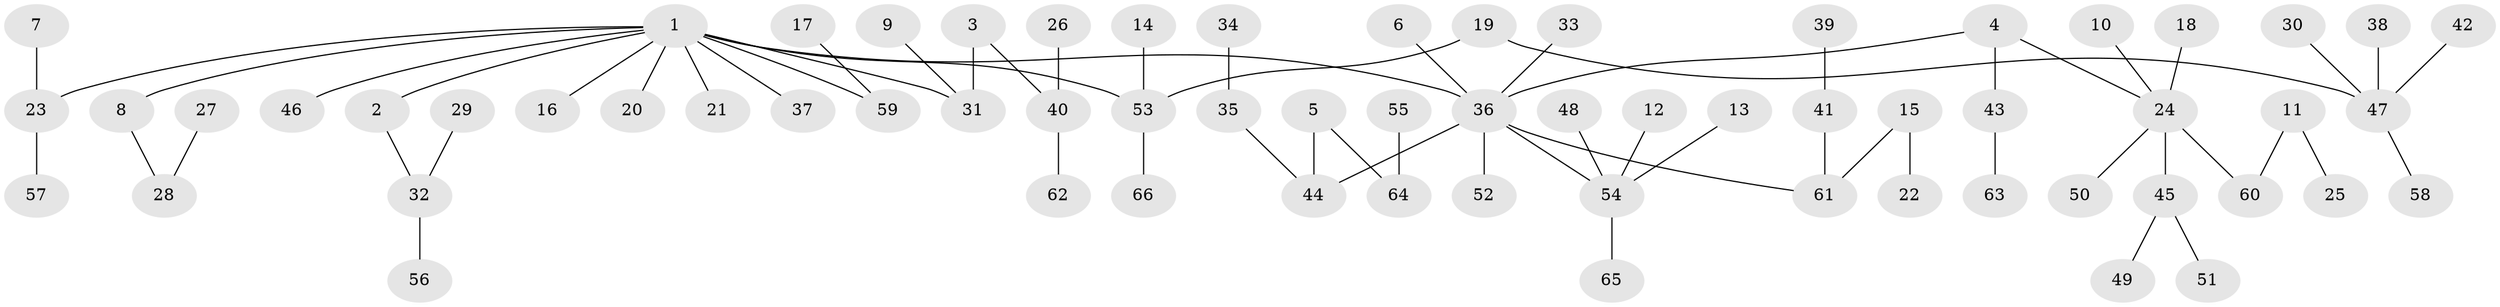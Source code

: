 // original degree distribution, {6: 0.022727272727272728, 3: 0.11363636363636363, 7: 0.015151515151515152, 4: 0.07575757575757576, 2: 0.23484848484848486, 1: 0.5151515151515151, 5: 0.022727272727272728}
// Generated by graph-tools (version 1.1) at 2025/26/03/09/25 03:26:32]
// undirected, 66 vertices, 65 edges
graph export_dot {
graph [start="1"]
  node [color=gray90,style=filled];
  1;
  2;
  3;
  4;
  5;
  6;
  7;
  8;
  9;
  10;
  11;
  12;
  13;
  14;
  15;
  16;
  17;
  18;
  19;
  20;
  21;
  22;
  23;
  24;
  25;
  26;
  27;
  28;
  29;
  30;
  31;
  32;
  33;
  34;
  35;
  36;
  37;
  38;
  39;
  40;
  41;
  42;
  43;
  44;
  45;
  46;
  47;
  48;
  49;
  50;
  51;
  52;
  53;
  54;
  55;
  56;
  57;
  58;
  59;
  60;
  61;
  62;
  63;
  64;
  65;
  66;
  1 -- 2 [weight=1.0];
  1 -- 8 [weight=1.0];
  1 -- 16 [weight=1.0];
  1 -- 20 [weight=1.0];
  1 -- 21 [weight=1.0];
  1 -- 23 [weight=1.0];
  1 -- 31 [weight=1.0];
  1 -- 36 [weight=1.0];
  1 -- 37 [weight=1.0];
  1 -- 46 [weight=1.0];
  1 -- 53 [weight=1.0];
  1 -- 59 [weight=1.0];
  2 -- 32 [weight=1.0];
  3 -- 31 [weight=1.0];
  3 -- 40 [weight=1.0];
  4 -- 24 [weight=1.0];
  4 -- 36 [weight=1.0];
  4 -- 43 [weight=1.0];
  5 -- 44 [weight=1.0];
  5 -- 64 [weight=1.0];
  6 -- 36 [weight=1.0];
  7 -- 23 [weight=1.0];
  8 -- 28 [weight=1.0];
  9 -- 31 [weight=1.0];
  10 -- 24 [weight=1.0];
  11 -- 25 [weight=1.0];
  11 -- 60 [weight=1.0];
  12 -- 54 [weight=1.0];
  13 -- 54 [weight=1.0];
  14 -- 53 [weight=1.0];
  15 -- 22 [weight=1.0];
  15 -- 61 [weight=1.0];
  17 -- 59 [weight=1.0];
  18 -- 24 [weight=1.0];
  19 -- 47 [weight=1.0];
  19 -- 53 [weight=1.0];
  23 -- 57 [weight=1.0];
  24 -- 45 [weight=1.0];
  24 -- 50 [weight=1.0];
  24 -- 60 [weight=1.0];
  26 -- 40 [weight=1.0];
  27 -- 28 [weight=1.0];
  29 -- 32 [weight=1.0];
  30 -- 47 [weight=1.0];
  32 -- 56 [weight=1.0];
  33 -- 36 [weight=1.0];
  34 -- 35 [weight=1.0];
  35 -- 44 [weight=1.0];
  36 -- 44 [weight=1.0];
  36 -- 52 [weight=1.0];
  36 -- 54 [weight=1.0];
  36 -- 61 [weight=1.0];
  38 -- 47 [weight=1.0];
  39 -- 41 [weight=1.0];
  40 -- 62 [weight=1.0];
  41 -- 61 [weight=1.0];
  42 -- 47 [weight=1.0];
  43 -- 63 [weight=1.0];
  45 -- 49 [weight=1.0];
  45 -- 51 [weight=1.0];
  47 -- 58 [weight=1.0];
  48 -- 54 [weight=1.0];
  53 -- 66 [weight=1.0];
  54 -- 65 [weight=1.0];
  55 -- 64 [weight=1.0];
}
